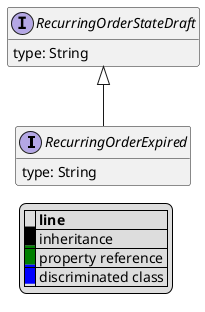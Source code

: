 @startuml

hide empty fields
hide empty methods
legend
|= |= line |
|<back:black>   </back>| inheritance |
|<back:green>   </back>| property reference |
|<back:blue>   </back>| discriminated class |
endlegend
interface RecurringOrderExpired [[RecurringOrderExpired.svg]] extends RecurringOrderStateDraft {
    type: String
}
interface RecurringOrderStateDraft [[RecurringOrderStateDraft.svg]]  {
    type: String
}





@enduml
